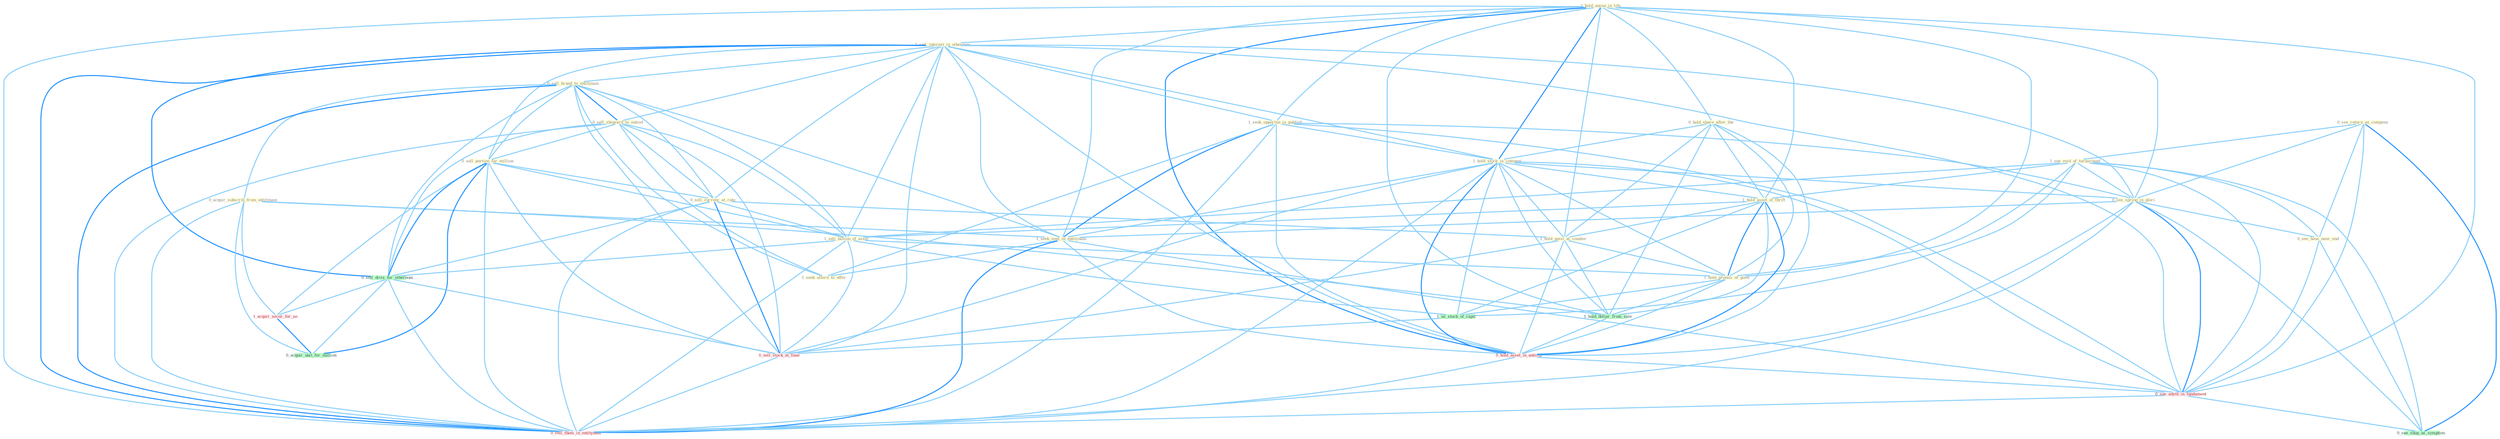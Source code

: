 Graph G{ 
    node
    [shape=polygon,style=filled,width=.5,height=.06,color="#BDFCC9",fixedsize=true,fontsize=4,
    fontcolor="#2f4f4f"];
    {node
    [color="#ffffe0", fontcolor="#8b7d6b"] "1_hold_anyon_in_life " "0_see_return_as_compens " "1_see_evid_of_turnaround " "1_sell_interest_in_othernum " "0_hold_share_after_the " "0_sell_brand_to_entitynam " "1_seek_opportun_in_publish " "0_acquir_subscrib_from_entitynam " "1_hold_stock_in_compani " "0_sell_shipyard_to_outsid " "0_see_spring_in_glori " "0_see_hous_near_end " "0_sell_portion_for_million " "1_hold_asset_of_thrift " "0_sell_currenc_at_rate " "1_sell_billion_of_asset " "1_hold_posit_at_counter " "1_seek_seat_in_entitynam " "1_hold_promis_of_good " "1_seek_altern_to_offer "}
{node [color="#fff0f5", fontcolor="#b22222"] "1_acquir_secur_for_an " "0_hold_asset_in_anticip " "0_sell_stock_at_time " "0_see_anyth_in_fundament " "0_sell_them_in_entitynam "}
edge [color="#B0E2FF"];

	"1_hold_anyon_in_life " -- "1_sell_interest_in_othernum " [w="1", color="#87cefa" ];
	"1_hold_anyon_in_life " -- "0_hold_share_after_the " [w="1", color="#87cefa" ];
	"1_hold_anyon_in_life " -- "1_seek_opportun_in_publish " [w="1", color="#87cefa" ];
	"1_hold_anyon_in_life " -- "1_hold_stock_in_compani " [w="2", color="#1e90ff" , len=0.8];
	"1_hold_anyon_in_life " -- "0_see_spring_in_glori " [w="1", color="#87cefa" ];
	"1_hold_anyon_in_life " -- "1_hold_asset_of_thrift " [w="1", color="#87cefa" ];
	"1_hold_anyon_in_life " -- "1_hold_posit_at_counter " [w="1", color="#87cefa" ];
	"1_hold_anyon_in_life " -- "1_seek_seat_in_entitynam " [w="1", color="#87cefa" ];
	"1_hold_anyon_in_life " -- "1_hold_promis_of_good " [w="1", color="#87cefa" ];
	"1_hold_anyon_in_life " -- "1_hold_dollar_from_sale " [w="1", color="#87cefa" ];
	"1_hold_anyon_in_life " -- "0_hold_asset_in_anticip " [w="2", color="#1e90ff" , len=0.8];
	"1_hold_anyon_in_life " -- "0_see_anyth_in_fundament " [w="1", color="#87cefa" ];
	"1_hold_anyon_in_life " -- "0_sell_them_in_entitynam " [w="1", color="#87cefa" ];
	"0_see_return_as_compens " -- "1_see_evid_of_turnaround " [w="1", color="#87cefa" ];
	"0_see_return_as_compens " -- "0_see_spring_in_glori " [w="1", color="#87cefa" ];
	"0_see_return_as_compens " -- "0_see_hous_near_end " [w="1", color="#87cefa" ];
	"0_see_return_as_compens " -- "0_see_anyth_in_fundament " [w="1", color="#87cefa" ];
	"0_see_return_as_compens " -- "0_see_shop_as_symptom " [w="2", color="#1e90ff" , len=0.8];
	"1_see_evid_of_turnaround " -- "0_see_spring_in_glori " [w="1", color="#87cefa" ];
	"1_see_evid_of_turnaround " -- "0_see_hous_near_end " [w="1", color="#87cefa" ];
	"1_see_evid_of_turnaround " -- "1_hold_asset_of_thrift " [w="1", color="#87cefa" ];
	"1_see_evid_of_turnaround " -- "1_sell_billion_of_asset " [w="1", color="#87cefa" ];
	"1_see_evid_of_turnaround " -- "1_hold_promis_of_good " [w="1", color="#87cefa" ];
	"1_see_evid_of_turnaround " -- "1_us_stock_of_capit " [w="1", color="#87cefa" ];
	"1_see_evid_of_turnaround " -- "0_see_anyth_in_fundament " [w="1", color="#87cefa" ];
	"1_see_evid_of_turnaround " -- "0_see_shop_as_symptom " [w="1", color="#87cefa" ];
	"1_sell_interest_in_othernum " -- "0_sell_brand_to_entitynam " [w="1", color="#87cefa" ];
	"1_sell_interest_in_othernum " -- "1_seek_opportun_in_publish " [w="1", color="#87cefa" ];
	"1_sell_interest_in_othernum " -- "1_hold_stock_in_compani " [w="1", color="#87cefa" ];
	"1_sell_interest_in_othernum " -- "0_sell_shipyard_to_outsid " [w="1", color="#87cefa" ];
	"1_sell_interest_in_othernum " -- "0_see_spring_in_glori " [w="1", color="#87cefa" ];
	"1_sell_interest_in_othernum " -- "0_sell_portion_for_million " [w="1", color="#87cefa" ];
	"1_sell_interest_in_othernum " -- "0_sell_currenc_at_rate " [w="1", color="#87cefa" ];
	"1_sell_interest_in_othernum " -- "1_sell_billion_of_asset " [w="1", color="#87cefa" ];
	"1_sell_interest_in_othernum " -- "1_seek_seat_in_entitynam " [w="1", color="#87cefa" ];
	"1_sell_interest_in_othernum " -- "0_sell_divis_for_othernum " [w="2", color="#1e90ff" , len=0.8];
	"1_sell_interest_in_othernum " -- "0_hold_asset_in_anticip " [w="1", color="#87cefa" ];
	"1_sell_interest_in_othernum " -- "0_sell_stock_at_time " [w="1", color="#87cefa" ];
	"1_sell_interest_in_othernum " -- "0_see_anyth_in_fundament " [w="1", color="#87cefa" ];
	"1_sell_interest_in_othernum " -- "0_sell_them_in_entitynam " [w="2", color="#1e90ff" , len=0.8];
	"0_hold_share_after_the " -- "1_hold_stock_in_compani " [w="1", color="#87cefa" ];
	"0_hold_share_after_the " -- "1_hold_asset_of_thrift " [w="1", color="#87cefa" ];
	"0_hold_share_after_the " -- "1_hold_posit_at_counter " [w="1", color="#87cefa" ];
	"0_hold_share_after_the " -- "1_hold_promis_of_good " [w="1", color="#87cefa" ];
	"0_hold_share_after_the " -- "1_hold_dollar_from_sale " [w="1", color="#87cefa" ];
	"0_hold_share_after_the " -- "0_hold_asset_in_anticip " [w="1", color="#87cefa" ];
	"0_sell_brand_to_entitynam " -- "0_acquir_subscrib_from_entitynam " [w="1", color="#87cefa" ];
	"0_sell_brand_to_entitynam " -- "0_sell_shipyard_to_outsid " [w="2", color="#1e90ff" , len=0.8];
	"0_sell_brand_to_entitynam " -- "0_sell_portion_for_million " [w="1", color="#87cefa" ];
	"0_sell_brand_to_entitynam " -- "0_sell_currenc_at_rate " [w="1", color="#87cefa" ];
	"0_sell_brand_to_entitynam " -- "1_sell_billion_of_asset " [w="1", color="#87cefa" ];
	"0_sell_brand_to_entitynam " -- "1_seek_seat_in_entitynam " [w="1", color="#87cefa" ];
	"0_sell_brand_to_entitynam " -- "1_seek_altern_to_offer " [w="1", color="#87cefa" ];
	"0_sell_brand_to_entitynam " -- "0_sell_divis_for_othernum " [w="1", color="#87cefa" ];
	"0_sell_brand_to_entitynam " -- "0_sell_stock_at_time " [w="1", color="#87cefa" ];
	"0_sell_brand_to_entitynam " -- "0_sell_them_in_entitynam " [w="2", color="#1e90ff" , len=0.8];
	"1_seek_opportun_in_publish " -- "1_hold_stock_in_compani " [w="1", color="#87cefa" ];
	"1_seek_opportun_in_publish " -- "0_see_spring_in_glori " [w="1", color="#87cefa" ];
	"1_seek_opportun_in_publish " -- "1_seek_seat_in_entitynam " [w="2", color="#1e90ff" , len=0.8];
	"1_seek_opportun_in_publish " -- "1_seek_altern_to_offer " [w="1", color="#87cefa" ];
	"1_seek_opportun_in_publish " -- "0_hold_asset_in_anticip " [w="1", color="#87cefa" ];
	"1_seek_opportun_in_publish " -- "0_see_anyth_in_fundament " [w="1", color="#87cefa" ];
	"1_seek_opportun_in_publish " -- "0_sell_them_in_entitynam " [w="1", color="#87cefa" ];
	"0_acquir_subscrib_from_entitynam " -- "1_seek_seat_in_entitynam " [w="1", color="#87cefa" ];
	"0_acquir_subscrib_from_entitynam " -- "1_acquir_secur_for_an " [w="1", color="#87cefa" ];
	"0_acquir_subscrib_from_entitynam " -- "1_hold_dollar_from_sale " [w="1", color="#87cefa" ];
	"0_acquir_subscrib_from_entitynam " -- "0_acquir_unit_for_million " [w="1", color="#87cefa" ];
	"0_acquir_subscrib_from_entitynam " -- "0_sell_them_in_entitynam " [w="1", color="#87cefa" ];
	"1_hold_stock_in_compani " -- "0_see_spring_in_glori " [w="1", color="#87cefa" ];
	"1_hold_stock_in_compani " -- "1_hold_asset_of_thrift " [w="1", color="#87cefa" ];
	"1_hold_stock_in_compani " -- "1_hold_posit_at_counter " [w="1", color="#87cefa" ];
	"1_hold_stock_in_compani " -- "1_seek_seat_in_entitynam " [w="1", color="#87cefa" ];
	"1_hold_stock_in_compani " -- "1_hold_promis_of_good " [w="1", color="#87cefa" ];
	"1_hold_stock_in_compani " -- "1_us_stock_of_capit " [w="1", color="#87cefa" ];
	"1_hold_stock_in_compani " -- "1_hold_dollar_from_sale " [w="1", color="#87cefa" ];
	"1_hold_stock_in_compani " -- "0_hold_asset_in_anticip " [w="2", color="#1e90ff" , len=0.8];
	"1_hold_stock_in_compani " -- "0_sell_stock_at_time " [w="1", color="#87cefa" ];
	"1_hold_stock_in_compani " -- "0_see_anyth_in_fundament " [w="1", color="#87cefa" ];
	"1_hold_stock_in_compani " -- "0_sell_them_in_entitynam " [w="1", color="#87cefa" ];
	"0_sell_shipyard_to_outsid " -- "0_sell_portion_for_million " [w="1", color="#87cefa" ];
	"0_sell_shipyard_to_outsid " -- "0_sell_currenc_at_rate " [w="1", color="#87cefa" ];
	"0_sell_shipyard_to_outsid " -- "1_sell_billion_of_asset " [w="1", color="#87cefa" ];
	"0_sell_shipyard_to_outsid " -- "1_seek_altern_to_offer " [w="1", color="#87cefa" ];
	"0_sell_shipyard_to_outsid " -- "0_sell_divis_for_othernum " [w="1", color="#87cefa" ];
	"0_sell_shipyard_to_outsid " -- "0_sell_stock_at_time " [w="1", color="#87cefa" ];
	"0_sell_shipyard_to_outsid " -- "0_sell_them_in_entitynam " [w="1", color="#87cefa" ];
	"0_see_spring_in_glori " -- "0_see_hous_near_end " [w="1", color="#87cefa" ];
	"0_see_spring_in_glori " -- "1_seek_seat_in_entitynam " [w="1", color="#87cefa" ];
	"0_see_spring_in_glori " -- "0_hold_asset_in_anticip " [w="1", color="#87cefa" ];
	"0_see_spring_in_glori " -- "0_see_anyth_in_fundament " [w="2", color="#1e90ff" , len=0.8];
	"0_see_spring_in_glori " -- "0_see_shop_as_symptom " [w="1", color="#87cefa" ];
	"0_see_spring_in_glori " -- "0_sell_them_in_entitynam " [w="1", color="#87cefa" ];
	"0_see_hous_near_end " -- "0_see_anyth_in_fundament " [w="1", color="#87cefa" ];
	"0_see_hous_near_end " -- "0_see_shop_as_symptom " [w="1", color="#87cefa" ];
	"0_sell_portion_for_million " -- "0_sell_currenc_at_rate " [w="1", color="#87cefa" ];
	"0_sell_portion_for_million " -- "1_sell_billion_of_asset " [w="1", color="#87cefa" ];
	"0_sell_portion_for_million " -- "0_sell_divis_for_othernum " [w="2", color="#1e90ff" , len=0.8];
	"0_sell_portion_for_million " -- "1_acquir_secur_for_an " [w="1", color="#87cefa" ];
	"0_sell_portion_for_million " -- "0_sell_stock_at_time " [w="1", color="#87cefa" ];
	"0_sell_portion_for_million " -- "0_acquir_unit_for_million " [w="2", color="#1e90ff" , len=0.8];
	"0_sell_portion_for_million " -- "0_sell_them_in_entitynam " [w="1", color="#87cefa" ];
	"1_hold_asset_of_thrift " -- "1_sell_billion_of_asset " [w="1", color="#87cefa" ];
	"1_hold_asset_of_thrift " -- "1_hold_posit_at_counter " [w="1", color="#87cefa" ];
	"1_hold_asset_of_thrift " -- "1_hold_promis_of_good " [w="2", color="#1e90ff" , len=0.8];
	"1_hold_asset_of_thrift " -- "1_us_stock_of_capit " [w="1", color="#87cefa" ];
	"1_hold_asset_of_thrift " -- "1_hold_dollar_from_sale " [w="1", color="#87cefa" ];
	"1_hold_asset_of_thrift " -- "0_hold_asset_in_anticip " [w="2", color="#1e90ff" , len=0.8];
	"0_sell_currenc_at_rate " -- "1_sell_billion_of_asset " [w="1", color="#87cefa" ];
	"0_sell_currenc_at_rate " -- "1_hold_posit_at_counter " [w="1", color="#87cefa" ];
	"0_sell_currenc_at_rate " -- "0_sell_divis_for_othernum " [w="1", color="#87cefa" ];
	"0_sell_currenc_at_rate " -- "0_sell_stock_at_time " [w="2", color="#1e90ff" , len=0.8];
	"0_sell_currenc_at_rate " -- "0_sell_them_in_entitynam " [w="1", color="#87cefa" ];
	"1_sell_billion_of_asset " -- "1_hold_promis_of_good " [w="1", color="#87cefa" ];
	"1_sell_billion_of_asset " -- "0_sell_divis_for_othernum " [w="1", color="#87cefa" ];
	"1_sell_billion_of_asset " -- "1_us_stock_of_capit " [w="1", color="#87cefa" ];
	"1_sell_billion_of_asset " -- "0_sell_stock_at_time " [w="1", color="#87cefa" ];
	"1_sell_billion_of_asset " -- "0_sell_them_in_entitynam " [w="1", color="#87cefa" ];
	"1_hold_posit_at_counter " -- "1_hold_promis_of_good " [w="1", color="#87cefa" ];
	"1_hold_posit_at_counter " -- "1_hold_dollar_from_sale " [w="1", color="#87cefa" ];
	"1_hold_posit_at_counter " -- "0_hold_asset_in_anticip " [w="1", color="#87cefa" ];
	"1_hold_posit_at_counter " -- "0_sell_stock_at_time " [w="1", color="#87cefa" ];
	"1_seek_seat_in_entitynam " -- "1_seek_altern_to_offer " [w="1", color="#87cefa" ];
	"1_seek_seat_in_entitynam " -- "0_hold_asset_in_anticip " [w="1", color="#87cefa" ];
	"1_seek_seat_in_entitynam " -- "0_see_anyth_in_fundament " [w="1", color="#87cefa" ];
	"1_seek_seat_in_entitynam " -- "0_sell_them_in_entitynam " [w="2", color="#1e90ff" , len=0.8];
	"1_hold_promis_of_good " -- "1_us_stock_of_capit " [w="1", color="#87cefa" ];
	"1_hold_promis_of_good " -- "1_hold_dollar_from_sale " [w="1", color="#87cefa" ];
	"1_hold_promis_of_good " -- "0_hold_asset_in_anticip " [w="1", color="#87cefa" ];
	"0_sell_divis_for_othernum " -- "1_acquir_secur_for_an " [w="1", color="#87cefa" ];
	"0_sell_divis_for_othernum " -- "0_sell_stock_at_time " [w="1", color="#87cefa" ];
	"0_sell_divis_for_othernum " -- "0_acquir_unit_for_million " [w="1", color="#87cefa" ];
	"0_sell_divis_for_othernum " -- "0_sell_them_in_entitynam " [w="1", color="#87cefa" ];
	"1_acquir_secur_for_an " -- "0_acquir_unit_for_million " [w="2", color="#1e90ff" , len=0.8];
	"1_us_stock_of_capit " -- "0_sell_stock_at_time " [w="1", color="#87cefa" ];
	"1_hold_dollar_from_sale " -- "0_hold_asset_in_anticip " [w="1", color="#87cefa" ];
	"0_hold_asset_in_anticip " -- "0_see_anyth_in_fundament " [w="1", color="#87cefa" ];
	"0_hold_asset_in_anticip " -- "0_sell_them_in_entitynam " [w="1", color="#87cefa" ];
	"0_sell_stock_at_time " -- "0_sell_them_in_entitynam " [w="1", color="#87cefa" ];
	"0_see_anyth_in_fundament " -- "0_see_shop_as_symptom " [w="1", color="#87cefa" ];
	"0_see_anyth_in_fundament " -- "0_sell_them_in_entitynam " [w="1", color="#87cefa" ];
}